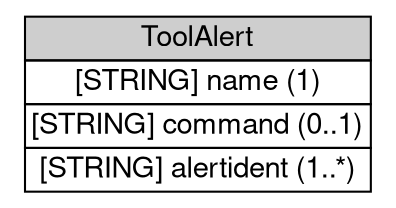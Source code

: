 digraph ToolAlert {
	graph [bb="0,0,182,92",
		rankdir=LR
	];
	node [label="\N"];
	ToolAlert	[height=1.2778,
		label=<<table BORDER="0" CELLBORDER="1" CELLSPACING="0"> <tr> <td BGCOLOR="#CECECE" HREF="../IDMEFv1/ToolAlert.html" TITLE="The ToolAlert class carries additional information related to the use of attack tools or malevolent programs such as Trojan horses and can be used by the analyzer when it is able to identify these tools. It is intended to group one or more previously-sent alerts together, to say &quot;these alerts were all the result of someone using this tool&quot;. "><FONT FACE="Nimbus Sans L">ToolAlert</FONT></td> </tr>" %<tr><td  HREF="../IDMEFv1/ToolAlert.html" TITLE="The reason for grouping the alerts together, for example, the name of a particular tool."><FONT FACE="Nimbus Sans L">[STRING] name (1)</FONT></td></tr>%<tr><td  HREF="../IDMEFv1/ToolAlert.html" TITLE="The command or operation that the tool was asked to perform, for example, a BackOrifice ping."><FONT FACE="Nimbus Sans L">[STRING] command (0..1)</FONT></td></tr>%<tr><td  HREF="../IDMEFv1/ToolAlert.html" TITLE="The list of alert identifiers that are related to this alert.  Because alert identifiers are only unique across the alerts sent by a single analyzer, the optional &quot;analyzerid&quot; attribute of &quot;alertident&quot; should be used to identify the analyzer that a particular alert came from.  If the &quot;analyzerid&quot; is not provided, the alert is assumed to have come from the same analyzer that is sending the ToolAlert."><FONT FACE="Nimbus Sans L">[STRING] alertident (1..*)</FONT></td></tr>%</table>>,
		pos="91,46",
		shape=plaintext,
		width=2.5278];
}
